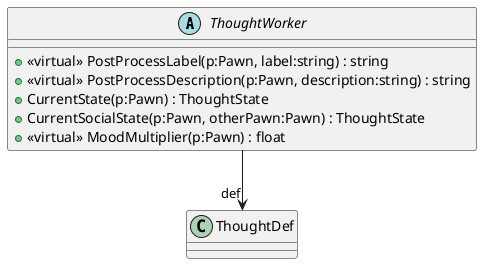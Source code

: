 @startuml
abstract class ThoughtWorker {
    + <<virtual>> PostProcessLabel(p:Pawn, label:string) : string
    + <<virtual>> PostProcessDescription(p:Pawn, description:string) : string
    + CurrentState(p:Pawn) : ThoughtState
    + CurrentSocialState(p:Pawn, otherPawn:Pawn) : ThoughtState
    + <<virtual>> MoodMultiplier(p:Pawn) : float
}
ThoughtWorker --> "def" ThoughtDef
@enduml
